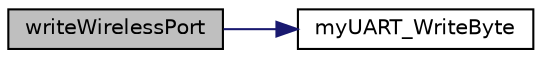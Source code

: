 digraph "writeWirelessPort"
{
  edge [fontname="Helvetica",fontsize="10",labelfontname="Helvetica",labelfontsize="10"];
  node [fontname="Helvetica",fontsize="10",shape=record];
  rankdir="LR";
  Node49 [label="writeWirelessPort",height=0.2,width=0.4,color="black", fillcolor="grey75", style="filled", fontcolor="black"];
  Node49 -> Node50 [color="midnightblue",fontsize="10",style="solid",fontname="Helvetica"];
  Node50 [label="myUART_WriteByte",height=0.2,width=0.4,color="black", fillcolor="white", style="filled",URL="$control_8c.html#a9f548c7fc2a3dce2f1c2b0c044dbd2c8"];
}
